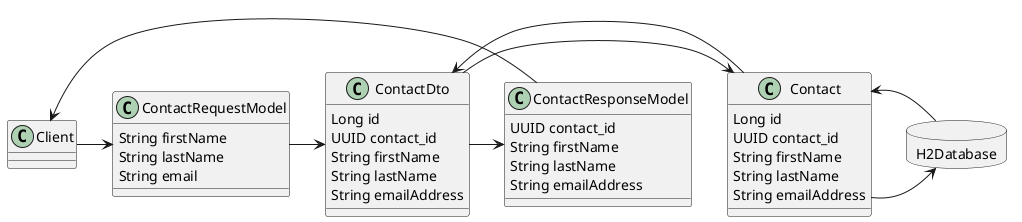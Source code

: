 @startuml
'https://plantuml.com/class-diagram

top to bottom direction

class ContactRequestModel {
String firstName
String lastName
String email
}

class ContactDto {
Long id
UUID contact_id
String firstName
String lastName
String emailAddress
}

class Contact {
Long id
UUID contact_id
String firstName
String lastName
String emailAddress
}

class ContactResponseModel {
UUID contact_id
String firstName
String lastName
String emailAddress
}

package H2Database <<Database>> {
}

Client -> ContactRequestModel
ContactRequestModel -> ContactDto
ContactDto -> Contact
Contact -> H2Database
H2Database -> Contact
Contact -> ContactDto
ContactDto -> ContactResponseModel
ContactResponseModel -> Client

@enduml